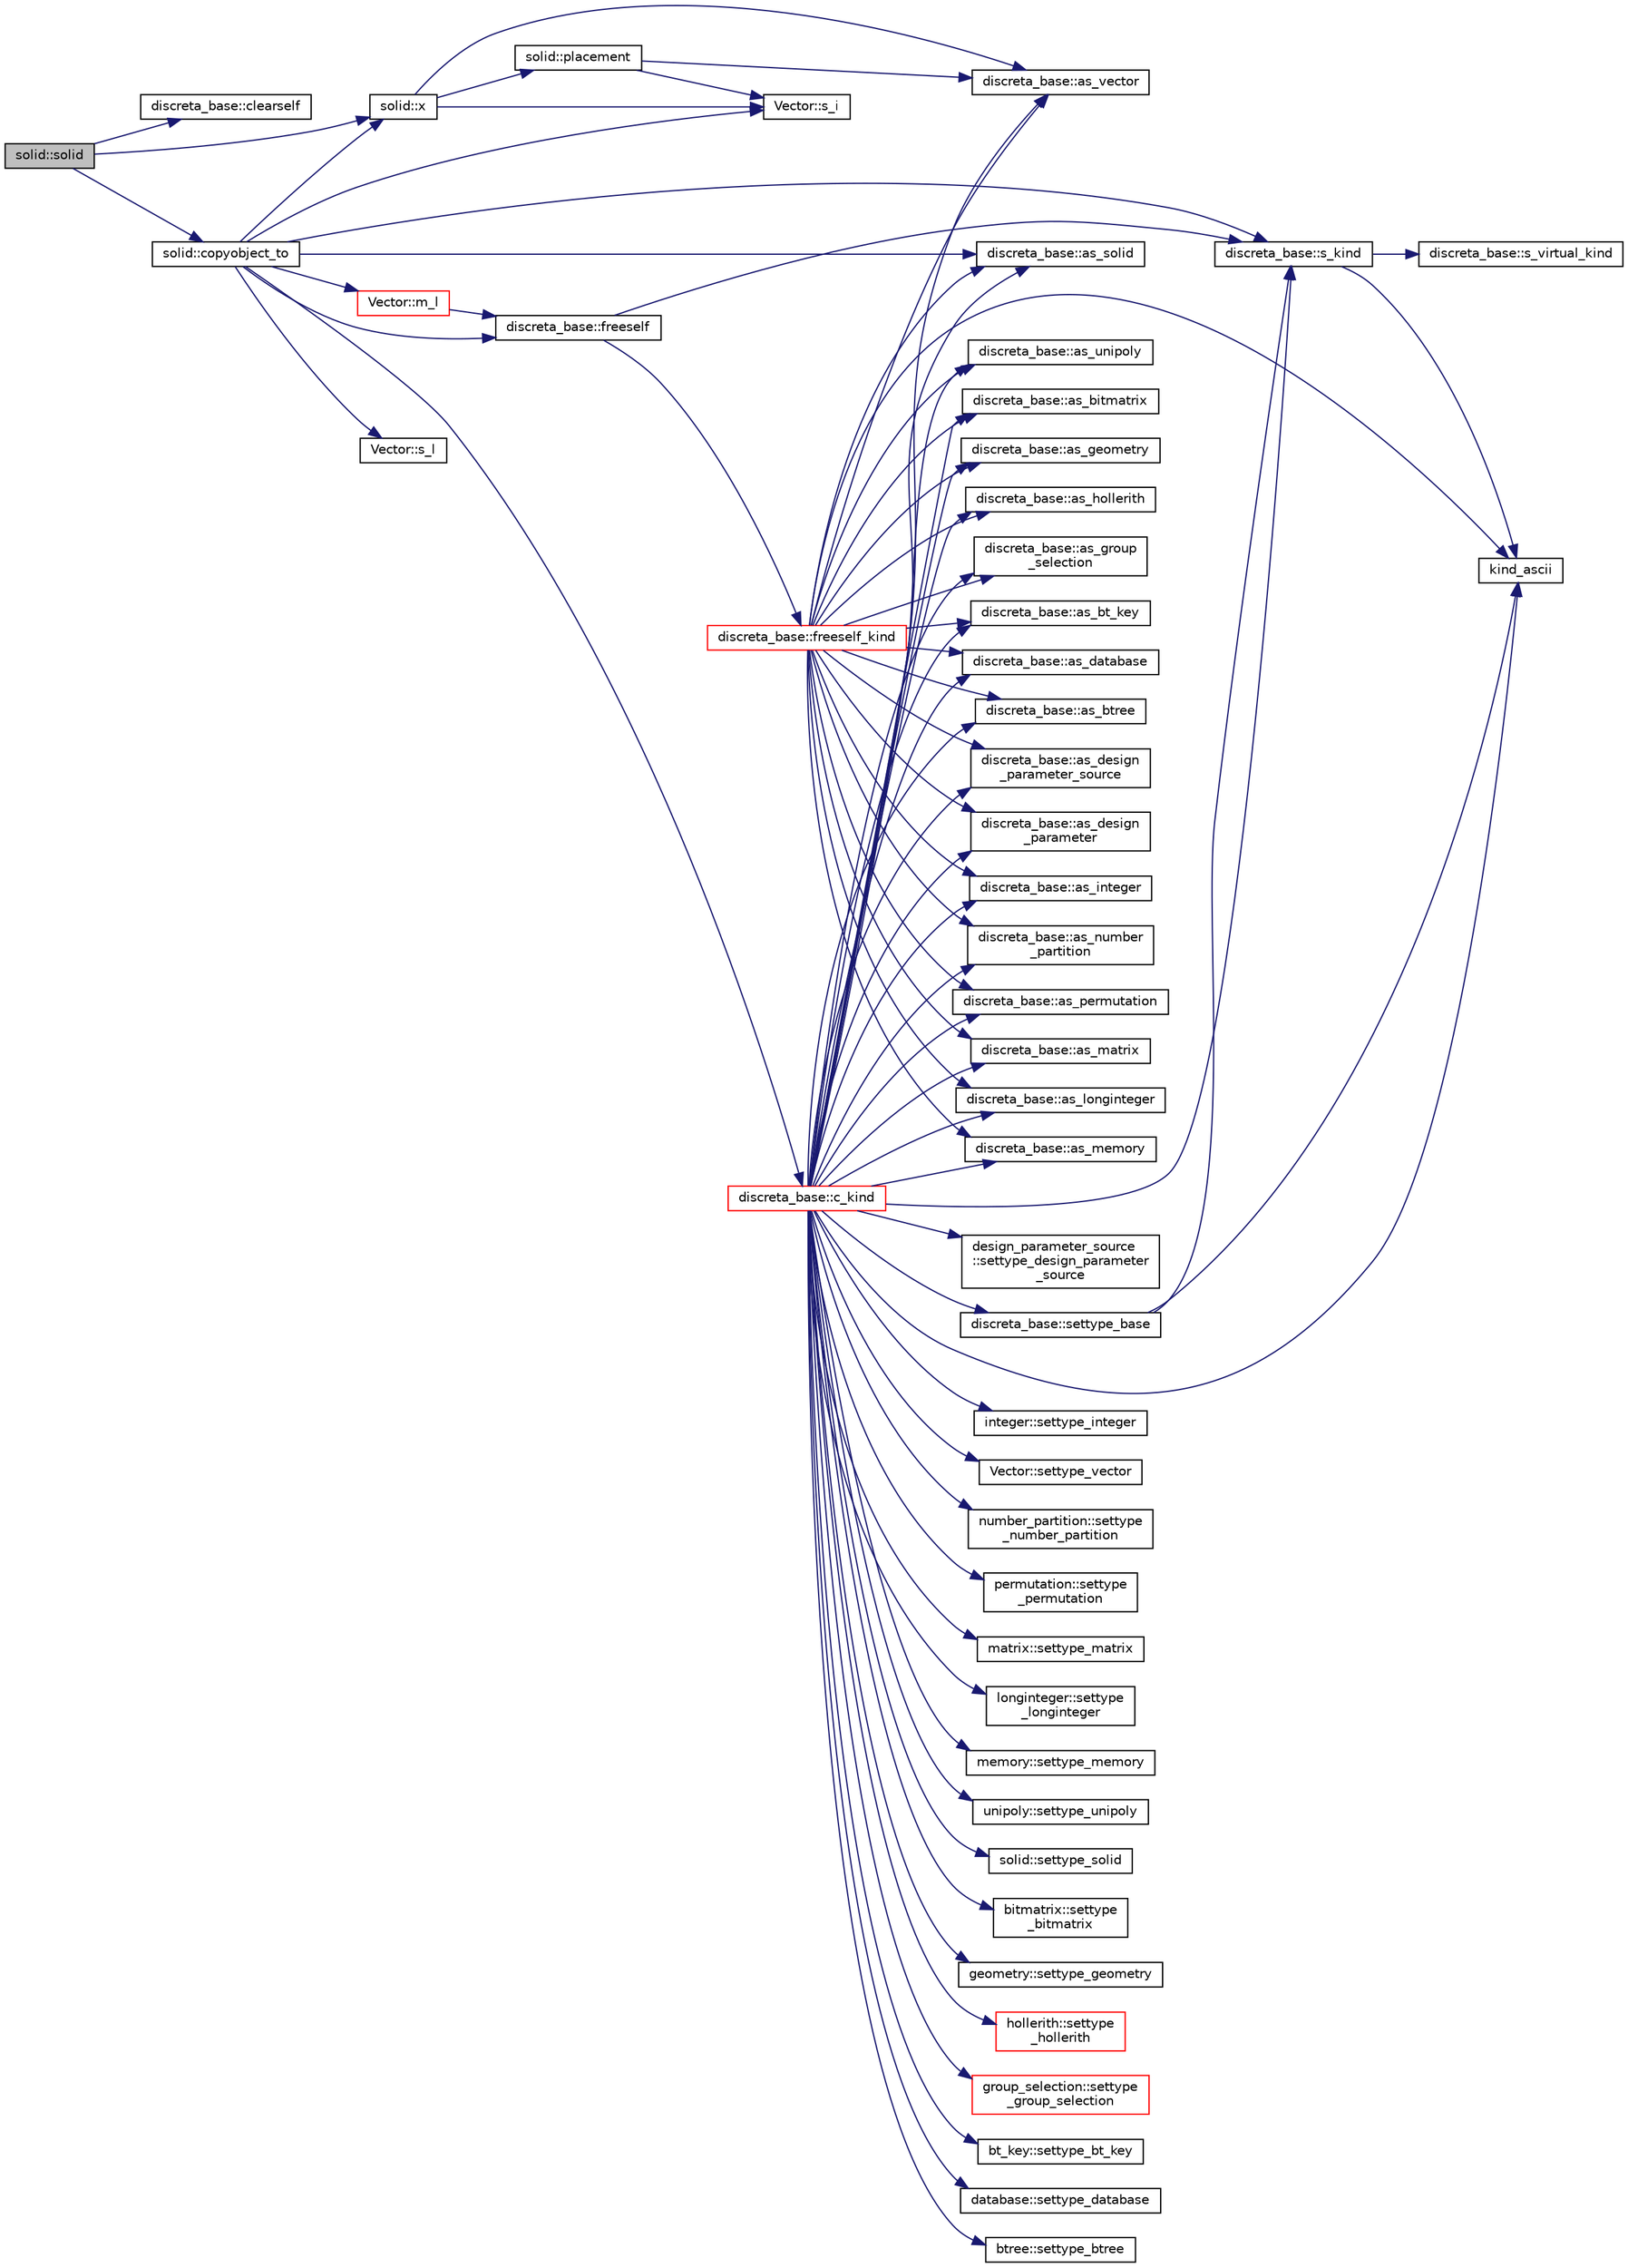 digraph "solid::solid"
{
  edge [fontname="Helvetica",fontsize="10",labelfontname="Helvetica",labelfontsize="10"];
  node [fontname="Helvetica",fontsize="10",shape=record];
  rankdir="LR";
  Node2 [label="solid::solid",height=0.2,width=0.4,color="black", fillcolor="grey75", style="filled", fontcolor="black"];
  Node2 -> Node3 [color="midnightblue",fontsize="10",style="solid",fontname="Helvetica"];
  Node3 [label="discreta_base::clearself",height=0.2,width=0.4,color="black", fillcolor="white", style="filled",URL="$d7/d71/classdiscreta__base.html#acc3985eac311491ab6ea3e409cffd3c4"];
  Node2 -> Node4 [color="midnightblue",fontsize="10",style="solid",fontname="Helvetica"];
  Node4 [label="solid::x",height=0.2,width=0.4,color="black", fillcolor="white", style="filled",URL="$d8/def/classsolid.html#ab9c0f7598fe0b626a7f819d04b935996"];
  Node4 -> Node5 [color="midnightblue",fontsize="10",style="solid",fontname="Helvetica"];
  Node5 [label="solid::placement",height=0.2,width=0.4,color="black", fillcolor="white", style="filled",URL="$d8/def/classsolid.html#ac06c1e06d6dc5c6f43b1c850892548c8"];
  Node5 -> Node6 [color="midnightblue",fontsize="10",style="solid",fontname="Helvetica"];
  Node6 [label="Vector::s_i",height=0.2,width=0.4,color="black", fillcolor="white", style="filled",URL="$d5/db2/class_vector.html#a1c4fe1752523df8119f70dd550244871"];
  Node5 -> Node7 [color="midnightblue",fontsize="10",style="solid",fontname="Helvetica"];
  Node7 [label="discreta_base::as_vector",height=0.2,width=0.4,color="black", fillcolor="white", style="filled",URL="$d7/d71/classdiscreta__base.html#a7bdd6cae39c380b128ee9e17e42cf020"];
  Node4 -> Node6 [color="midnightblue",fontsize="10",style="solid",fontname="Helvetica"];
  Node4 -> Node7 [color="midnightblue",fontsize="10",style="solid",fontname="Helvetica"];
  Node2 -> Node8 [color="midnightblue",fontsize="10",style="solid",fontname="Helvetica"];
  Node8 [label="solid::copyobject_to",height=0.2,width=0.4,color="black", fillcolor="white", style="filled",URL="$d8/def/classsolid.html#a7f35a904885ef626d1a74663fe2cad62"];
  Node8 -> Node4 [color="midnightblue",fontsize="10",style="solid",fontname="Helvetica"];
  Node8 -> Node9 [color="midnightblue",fontsize="10",style="solid",fontname="Helvetica"];
  Node9 [label="discreta_base::freeself",height=0.2,width=0.4,color="black", fillcolor="white", style="filled",URL="$d7/d71/classdiscreta__base.html#a9a3c9501a562293b5667c11b9174d6e5"];
  Node9 -> Node10 [color="midnightblue",fontsize="10",style="solid",fontname="Helvetica"];
  Node10 [label="discreta_base::freeself_kind",height=0.2,width=0.4,color="red", fillcolor="white", style="filled",URL="$d7/d71/classdiscreta__base.html#a63a23ada2165b3838fab719ed458cec8"];
  Node10 -> Node17 [color="midnightblue",fontsize="10",style="solid",fontname="Helvetica"];
  Node17 [label="discreta_base::as_integer",height=0.2,width=0.4,color="black", fillcolor="white", style="filled",URL="$d7/d71/classdiscreta__base.html#a00d7691eaf874fd283d942692fe8dd26"];
  Node10 -> Node7 [color="midnightblue",fontsize="10",style="solid",fontname="Helvetica"];
  Node10 -> Node21 [color="midnightblue",fontsize="10",style="solid",fontname="Helvetica"];
  Node21 [label="discreta_base::as_number\l_partition",height=0.2,width=0.4,color="black", fillcolor="white", style="filled",URL="$d7/d71/classdiscreta__base.html#a307aa09de0e925d46697707968ffab00"];
  Node10 -> Node23 [color="midnightblue",fontsize="10",style="solid",fontname="Helvetica"];
  Node23 [label="discreta_base::as_permutation",height=0.2,width=0.4,color="black", fillcolor="white", style="filled",URL="$d7/d71/classdiscreta__base.html#aa4e72f36a82984239b12ae831e131098"];
  Node10 -> Node25 [color="midnightblue",fontsize="10",style="solid",fontname="Helvetica"];
  Node25 [label="discreta_base::as_matrix",height=0.2,width=0.4,color="black", fillcolor="white", style="filled",URL="$d7/d71/classdiscreta__base.html#ae4d7f56d917a4707b838fbffde6467ff"];
  Node10 -> Node28 [color="midnightblue",fontsize="10",style="solid",fontname="Helvetica"];
  Node28 [label="discreta_base::as_longinteger",height=0.2,width=0.4,color="black", fillcolor="white", style="filled",URL="$d7/d71/classdiscreta__base.html#a20a094639eb711b10c8694c51937f7cd"];
  Node10 -> Node31 [color="midnightblue",fontsize="10",style="solid",fontname="Helvetica"];
  Node31 [label="discreta_base::as_memory",height=0.2,width=0.4,color="black", fillcolor="white", style="filled",URL="$d7/d71/classdiscreta__base.html#ad94b2d7dce0cd4fa22db57f6e79c4bd2"];
  Node10 -> Node33 [color="midnightblue",fontsize="10",style="solid",fontname="Helvetica"];
  Node33 [label="discreta_base::as_unipoly",height=0.2,width=0.4,color="black", fillcolor="white", style="filled",URL="$d7/d71/classdiscreta__base.html#ad50d8027f039fe5c2478cddb243adc9d"];
  Node10 -> Node35 [color="midnightblue",fontsize="10",style="solid",fontname="Helvetica"];
  Node35 [label="discreta_base::as_solid",height=0.2,width=0.4,color="black", fillcolor="white", style="filled",URL="$d7/d71/classdiscreta__base.html#a1fc5f2b85ec97ab0a69dd64903c970a5"];
  Node10 -> Node37 [color="midnightblue",fontsize="10",style="solid",fontname="Helvetica"];
  Node37 [label="discreta_base::as_bitmatrix",height=0.2,width=0.4,color="black", fillcolor="white", style="filled",URL="$d7/d71/classdiscreta__base.html#a071ad54ea8ef6c9d1d15f532e5a76df6"];
  Node10 -> Node39 [color="midnightblue",fontsize="10",style="solid",fontname="Helvetica"];
  Node39 [label="discreta_base::as_geometry",height=0.2,width=0.4,color="black", fillcolor="white", style="filled",URL="$d7/d71/classdiscreta__base.html#a38fc7b4cdd830703e9d87354b79bc5c8"];
  Node10 -> Node41 [color="midnightblue",fontsize="10",style="solid",fontname="Helvetica"];
  Node41 [label="discreta_base::as_hollerith",height=0.2,width=0.4,color="black", fillcolor="white", style="filled",URL="$d7/d71/classdiscreta__base.html#a3e66f82711f314710107e2f29e589690"];
  Node10 -> Node43 [color="midnightblue",fontsize="10",style="solid",fontname="Helvetica"];
  Node43 [label="discreta_base::as_group\l_selection",height=0.2,width=0.4,color="black", fillcolor="white", style="filled",URL="$d7/d71/classdiscreta__base.html#aae1bac4883c567718bef9fb610abbdc8"];
  Node10 -> Node45 [color="midnightblue",fontsize="10",style="solid",fontname="Helvetica"];
  Node45 [label="discreta_base::as_bt_key",height=0.2,width=0.4,color="black", fillcolor="white", style="filled",URL="$d7/d71/classdiscreta__base.html#a2734c6e08dca17cf6588bd5064ec1b9f"];
  Node10 -> Node47 [color="midnightblue",fontsize="10",style="solid",fontname="Helvetica"];
  Node47 [label="discreta_base::as_database",height=0.2,width=0.4,color="black", fillcolor="white", style="filled",URL="$d7/d71/classdiscreta__base.html#ab055d39d58210a2b03ba3d33703b09a9"];
  Node10 -> Node49 [color="midnightblue",fontsize="10",style="solid",fontname="Helvetica"];
  Node49 [label="discreta_base::as_btree",height=0.2,width=0.4,color="black", fillcolor="white", style="filled",URL="$d7/d71/classdiscreta__base.html#a78e76674cef2ec113c17989c11288778"];
  Node10 -> Node51 [color="midnightblue",fontsize="10",style="solid",fontname="Helvetica"];
  Node51 [label="discreta_base::as_design\l_parameter_source",height=0.2,width=0.4,color="black", fillcolor="white", style="filled",URL="$d7/d71/classdiscreta__base.html#a59cbf837c6582ded5bc586265d13d81a"];
  Node10 -> Node53 [color="midnightblue",fontsize="10",style="solid",fontname="Helvetica"];
  Node53 [label="discreta_base::as_design\l_parameter",height=0.2,width=0.4,color="black", fillcolor="white", style="filled",URL="$d7/d71/classdiscreta__base.html#aab24ff38ea1c5471ab3de42e014d0f2a"];
  Node10 -> Node14 [color="midnightblue",fontsize="10",style="solid",fontname="Helvetica"];
  Node14 [label="kind_ascii",height=0.2,width=0.4,color="black", fillcolor="white", style="filled",URL="$d9/d60/discreta_8h.html#ad0ce825a9f29bc6cec27e1b64cfe27bf"];
  Node9 -> Node12 [color="midnightblue",fontsize="10",style="solid",fontname="Helvetica"];
  Node12 [label="discreta_base::s_kind",height=0.2,width=0.4,color="black", fillcolor="white", style="filled",URL="$d7/d71/classdiscreta__base.html#a8a830025c74adbbc3362418a7c2ba157"];
  Node12 -> Node13 [color="midnightblue",fontsize="10",style="solid",fontname="Helvetica"];
  Node13 [label="discreta_base::s_virtual_kind",height=0.2,width=0.4,color="black", fillcolor="white", style="filled",URL="$d7/d71/classdiscreta__base.html#a52778a6d6943a468be083d0785d418fb"];
  Node12 -> Node14 [color="midnightblue",fontsize="10",style="solid",fontname="Helvetica"];
  Node8 -> Node12 [color="midnightblue",fontsize="10",style="solid",fontname="Helvetica"];
  Node8 -> Node55 [color="midnightblue",fontsize="10",style="solid",fontname="Helvetica"];
  Node55 [label="discreta_base::c_kind",height=0.2,width=0.4,color="red", fillcolor="white", style="filled",URL="$d7/d71/classdiscreta__base.html#adc2ff61589c2d083688e7a43f333cb62"];
  Node55 -> Node56 [color="midnightblue",fontsize="10",style="solid",fontname="Helvetica"];
  Node56 [label="discreta_base::settype_base",height=0.2,width=0.4,color="black", fillcolor="white", style="filled",URL="$d7/d71/classdiscreta__base.html#a4f42899a89447d1c3993ea07c38f8ad4"];
  Node56 -> Node12 [color="midnightblue",fontsize="10",style="solid",fontname="Helvetica"];
  Node56 -> Node14 [color="midnightblue",fontsize="10",style="solid",fontname="Helvetica"];
  Node55 -> Node17 [color="midnightblue",fontsize="10",style="solid",fontname="Helvetica"];
  Node55 -> Node57 [color="midnightblue",fontsize="10",style="solid",fontname="Helvetica"];
  Node57 [label="integer::settype_integer",height=0.2,width=0.4,color="black", fillcolor="white", style="filled",URL="$d0/de5/classinteger.html#a6265c65ef311229acd513d748faba796"];
  Node55 -> Node7 [color="midnightblue",fontsize="10",style="solid",fontname="Helvetica"];
  Node55 -> Node58 [color="midnightblue",fontsize="10",style="solid",fontname="Helvetica"];
  Node58 [label="Vector::settype_vector",height=0.2,width=0.4,color="black", fillcolor="white", style="filled",URL="$d5/db2/class_vector.html#a34e0d00b18c051f23904a8429fa6c8b4"];
  Node55 -> Node21 [color="midnightblue",fontsize="10",style="solid",fontname="Helvetica"];
  Node55 -> Node59 [color="midnightblue",fontsize="10",style="solid",fontname="Helvetica"];
  Node59 [label="number_partition::settype\l_number_partition",height=0.2,width=0.4,color="black", fillcolor="white", style="filled",URL="$df/d50/classnumber__partition.html#a3aaec1b557758f643ffc8555bbc358be"];
  Node55 -> Node23 [color="midnightblue",fontsize="10",style="solid",fontname="Helvetica"];
  Node55 -> Node60 [color="midnightblue",fontsize="10",style="solid",fontname="Helvetica"];
  Node60 [label="permutation::settype\l_permutation",height=0.2,width=0.4,color="black", fillcolor="white", style="filled",URL="$d0/d08/classpermutation.html#af1eea29f86195cede9562e444664c28c"];
  Node55 -> Node25 [color="midnightblue",fontsize="10",style="solid",fontname="Helvetica"];
  Node55 -> Node61 [color="midnightblue",fontsize="10",style="solid",fontname="Helvetica"];
  Node61 [label="matrix::settype_matrix",height=0.2,width=0.4,color="black", fillcolor="white", style="filled",URL="$d1/d8d/classmatrix.html#a1780283a64a789e4084d792683d276bb"];
  Node55 -> Node28 [color="midnightblue",fontsize="10",style="solid",fontname="Helvetica"];
  Node55 -> Node62 [color="midnightblue",fontsize="10",style="solid",fontname="Helvetica"];
  Node62 [label="longinteger::settype\l_longinteger",height=0.2,width=0.4,color="black", fillcolor="white", style="filled",URL="$d3/d71/classlonginteger.html#ae5f811ece8df31b9ff114368a18e1dc5"];
  Node55 -> Node31 [color="midnightblue",fontsize="10",style="solid",fontname="Helvetica"];
  Node55 -> Node63 [color="midnightblue",fontsize="10",style="solid",fontname="Helvetica"];
  Node63 [label="memory::settype_memory",height=0.2,width=0.4,color="black", fillcolor="white", style="filled",URL="$d8/d99/classmemory.html#a33aae277f9b8fe36b02e9d5da895451b"];
  Node55 -> Node33 [color="midnightblue",fontsize="10",style="solid",fontname="Helvetica"];
  Node55 -> Node64 [color="midnightblue",fontsize="10",style="solid",fontname="Helvetica"];
  Node64 [label="unipoly::settype_unipoly",height=0.2,width=0.4,color="black", fillcolor="white", style="filled",URL="$d1/d89/classunipoly.html#a8db854fcc85c5e1150b1f1b1c005c95b"];
  Node55 -> Node35 [color="midnightblue",fontsize="10",style="solid",fontname="Helvetica"];
  Node55 -> Node65 [color="midnightblue",fontsize="10",style="solid",fontname="Helvetica"];
  Node65 [label="solid::settype_solid",height=0.2,width=0.4,color="black", fillcolor="white", style="filled",URL="$d8/def/classsolid.html#a775bd4821f75a8aee4ea3d4335ff90e0"];
  Node55 -> Node37 [color="midnightblue",fontsize="10",style="solid",fontname="Helvetica"];
  Node55 -> Node66 [color="midnightblue",fontsize="10",style="solid",fontname="Helvetica"];
  Node66 [label="bitmatrix::settype\l_bitmatrix",height=0.2,width=0.4,color="black", fillcolor="white", style="filled",URL="$de/dc8/classbitmatrix.html#acb571d947f9526665ebbdc0ce3e2a973"];
  Node55 -> Node39 [color="midnightblue",fontsize="10",style="solid",fontname="Helvetica"];
  Node55 -> Node67 [color="midnightblue",fontsize="10",style="solid",fontname="Helvetica"];
  Node67 [label="geometry::settype_geometry",height=0.2,width=0.4,color="black", fillcolor="white", style="filled",URL="$da/d44/classgeometry.html#ab4a336baba6a3f56f5ffa053a5be5ba7"];
  Node55 -> Node41 [color="midnightblue",fontsize="10",style="solid",fontname="Helvetica"];
  Node55 -> Node68 [color="midnightblue",fontsize="10",style="solid",fontname="Helvetica"];
  Node68 [label="hollerith::settype\l_hollerith",height=0.2,width=0.4,color="red", fillcolor="white", style="filled",URL="$d8/d99/classhollerith.html#a23bbd4acfc88a0e90f1245f243f51f76"];
  Node55 -> Node43 [color="midnightblue",fontsize="10",style="solid",fontname="Helvetica"];
  Node55 -> Node70 [color="midnightblue",fontsize="10",style="solid",fontname="Helvetica"];
  Node70 [label="group_selection::settype\l_group_selection",height=0.2,width=0.4,color="red", fillcolor="white", style="filled",URL="$d6/db0/classgroup__selection.html#a015ed73b7b8d784bedd4d11ac1fc0ec1"];
  Node55 -> Node45 [color="midnightblue",fontsize="10",style="solid",fontname="Helvetica"];
  Node55 -> Node72 [color="midnightblue",fontsize="10",style="solid",fontname="Helvetica"];
  Node72 [label="bt_key::settype_bt_key",height=0.2,width=0.4,color="black", fillcolor="white", style="filled",URL="$d1/de5/classbt__key.html#a352bb10beb7c789d8d29373035824800"];
  Node55 -> Node47 [color="midnightblue",fontsize="10",style="solid",fontname="Helvetica"];
  Node55 -> Node73 [color="midnightblue",fontsize="10",style="solid",fontname="Helvetica"];
  Node73 [label="database::settype_database",height=0.2,width=0.4,color="black", fillcolor="white", style="filled",URL="$db/d72/classdatabase.html#a014639aa001462e480eb1f3984839b72"];
  Node55 -> Node49 [color="midnightblue",fontsize="10",style="solid",fontname="Helvetica"];
  Node55 -> Node74 [color="midnightblue",fontsize="10",style="solid",fontname="Helvetica"];
  Node74 [label="btree::settype_btree",height=0.2,width=0.4,color="black", fillcolor="white", style="filled",URL="$dd/db0/classbtree.html#a5a1b9773c848908a6050cc733d2d9780"];
  Node55 -> Node51 [color="midnightblue",fontsize="10",style="solid",fontname="Helvetica"];
  Node55 -> Node75 [color="midnightblue",fontsize="10",style="solid",fontname="Helvetica"];
  Node75 [label="design_parameter_source\l::settype_design_parameter\l_source",height=0.2,width=0.4,color="black", fillcolor="white", style="filled",URL="$df/d4b/classdesign__parameter__source.html#a3af3b851df87bd1661fb9c9ce18822c8"];
  Node55 -> Node53 [color="midnightblue",fontsize="10",style="solid",fontname="Helvetica"];
  Node55 -> Node14 [color="midnightblue",fontsize="10",style="solid",fontname="Helvetica"];
  Node55 -> Node12 [color="midnightblue",fontsize="10",style="solid",fontname="Helvetica"];
  Node8 -> Node77 [color="midnightblue",fontsize="10",style="solid",fontname="Helvetica"];
  Node77 [label="Vector::s_l",height=0.2,width=0.4,color="black", fillcolor="white", style="filled",URL="$d5/db2/class_vector.html#ad2dc082288f858d22a528832289e0704"];
  Node8 -> Node35 [color="midnightblue",fontsize="10",style="solid",fontname="Helvetica"];
  Node8 -> Node78 [color="midnightblue",fontsize="10",style="solid",fontname="Helvetica"];
  Node78 [label="Vector::m_l",height=0.2,width=0.4,color="red", fillcolor="white", style="filled",URL="$d5/db2/class_vector.html#a00f5520c2a6b4f5282a1a8bcf8ea74eb"];
  Node78 -> Node9 [color="midnightblue",fontsize="10",style="solid",fontname="Helvetica"];
  Node8 -> Node6 [color="midnightblue",fontsize="10",style="solid",fontname="Helvetica"];
}
